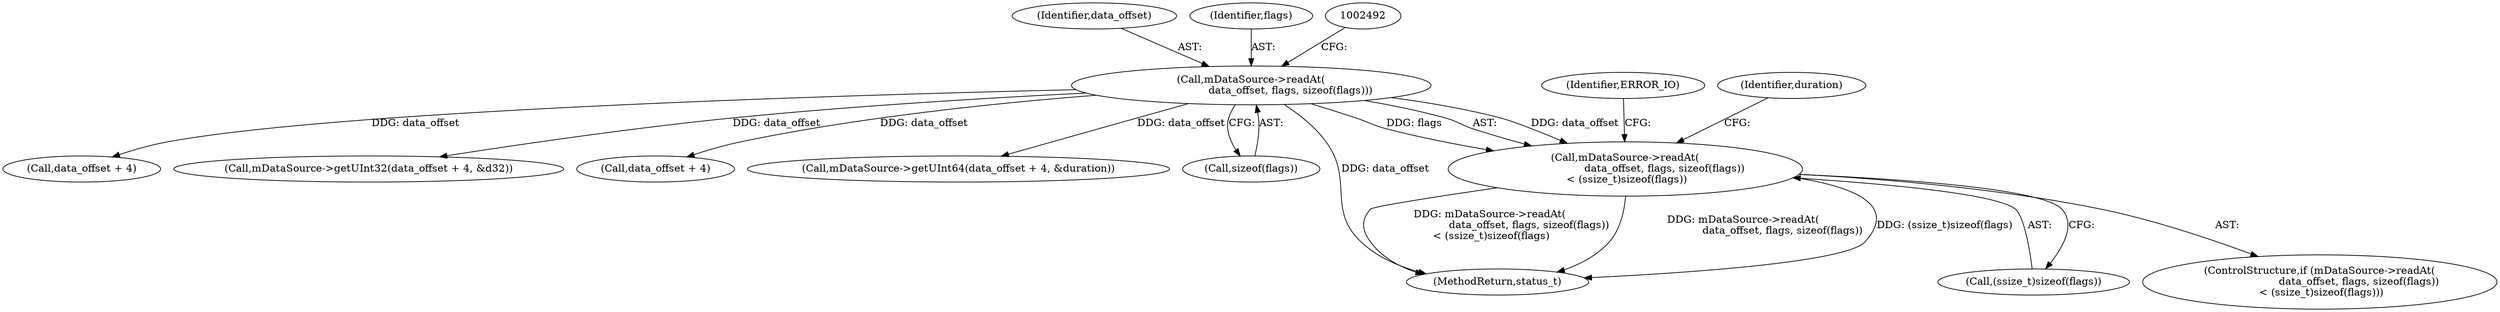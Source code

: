 digraph "0_Android_6fe85f7e15203e48df2cc3e8e1c4bc6ad49dc968@API" {
"1002485" [label="(Call,mDataSource->readAt(\n                        data_offset, flags, sizeof(flags))\n < (ssize_t)sizeof(flags))"];
"1002486" [label="(Call,mDataSource->readAt(\n                        data_offset, flags, sizeof(flags)))"];
"1002487" [label="(Identifier,data_offset)"];
"1002485" [label="(Call,mDataSource->readAt(\n                        data_offset, flags, sizeof(flags))\n < (ssize_t)sizeof(flags))"];
"1002540" [label="(Call,data_offset + 4)"];
"1002539" [label="(Call,mDataSource->getUInt32(data_offset + 4, &d32))"];
"1002497" [label="(Identifier,ERROR_IO)"];
"1002517" [label="(Call,data_offset + 4)"];
"1002516" [label="(Call,mDataSource->getUInt64(data_offset + 4, &duration))"];
"1002491" [label="(Call,(ssize_t)sizeof(flags))"];
"1002500" [label="(Identifier,duration)"];
"1002489" [label="(Call,sizeof(flags))"];
"1002486" [label="(Call,mDataSource->readAt(\n                        data_offset, flags, sizeof(flags)))"];
"1002931" [label="(MethodReturn,status_t)"];
"1002484" [label="(ControlStructure,if (mDataSource->readAt(\n                        data_offset, flags, sizeof(flags))\n < (ssize_t)sizeof(flags)))"];
"1002488" [label="(Identifier,flags)"];
"1002485" -> "1002484"  [label="AST: "];
"1002485" -> "1002491"  [label="CFG: "];
"1002486" -> "1002485"  [label="AST: "];
"1002491" -> "1002485"  [label="AST: "];
"1002497" -> "1002485"  [label="CFG: "];
"1002500" -> "1002485"  [label="CFG: "];
"1002485" -> "1002931"  [label="DDG: mDataSource->readAt(\n                        data_offset, flags, sizeof(flags))\n < (ssize_t)sizeof(flags)"];
"1002485" -> "1002931"  [label="DDG: mDataSource->readAt(\n                        data_offset, flags, sizeof(flags))"];
"1002485" -> "1002931"  [label="DDG: (ssize_t)sizeof(flags)"];
"1002486" -> "1002485"  [label="DDG: data_offset"];
"1002486" -> "1002485"  [label="DDG: flags"];
"1002486" -> "1002489"  [label="CFG: "];
"1002487" -> "1002486"  [label="AST: "];
"1002488" -> "1002486"  [label="AST: "];
"1002489" -> "1002486"  [label="AST: "];
"1002492" -> "1002486"  [label="CFG: "];
"1002486" -> "1002931"  [label="DDG: data_offset"];
"1002486" -> "1002516"  [label="DDG: data_offset"];
"1002486" -> "1002517"  [label="DDG: data_offset"];
"1002486" -> "1002539"  [label="DDG: data_offset"];
"1002486" -> "1002540"  [label="DDG: data_offset"];
}
